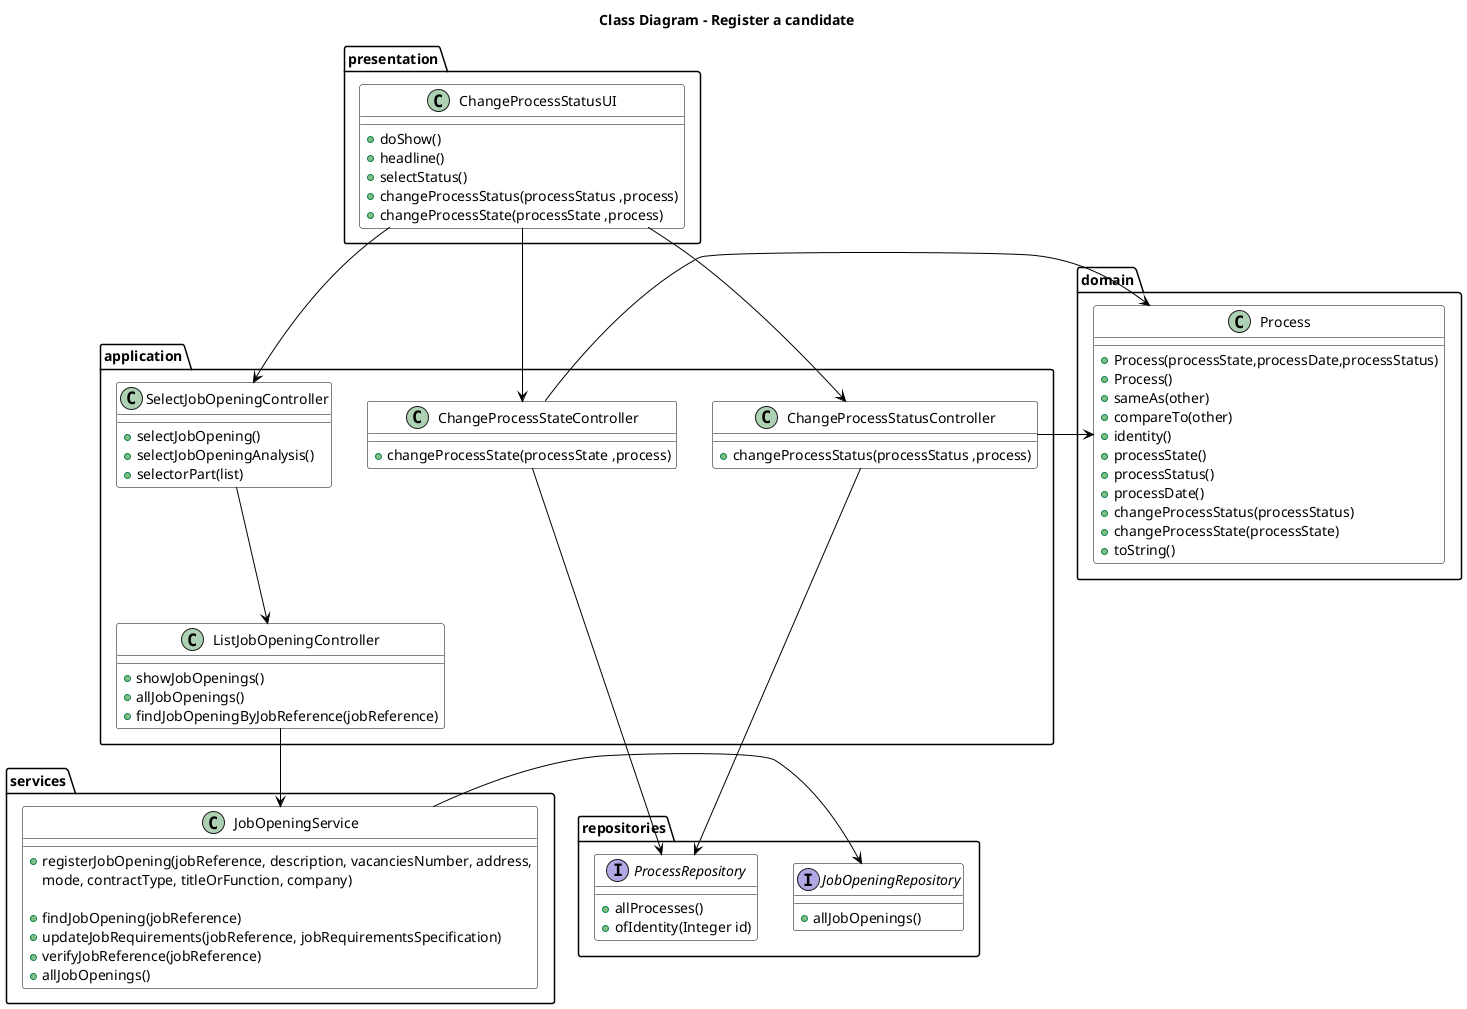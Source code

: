 @startuml
skinparam class {
    BackgroundColor White
    ArrowColor Black
    BorderColor Black
    FontColor Black
    FontSize 14
}

Title "Class Diagram - Register a candidate"

package "presentation" {
    class ChangeProcessStatusUI {
        + doShow()
        + headline()
        + selectStatus()
        + changeProcessStatus(processStatus ,process)
        + changeProcessState(processState ,process)
    }
}

package "application" {
    class ChangeProcessStatusController {
        + changeProcessStatus(processStatus ,process)
    }
    class ChangeProcessStateController {
        + changeProcessState(processState ,process)
    }
    class SelectJobOpeningController {
        + selectJobOpening()
        + selectJobOpeningAnalysis()
        + selectorPart(list)
    }
    class ListJobOpeningController {
        + showJobOpenings()
        + allJobOpenings()
        + findJobOpeningByJobReference(jobReference)
    }
}

package "repositories" {
    interface JobOpeningRepository {
        + allJobOpenings()
    }

    interface ProcessRepository {
        + allProcesses()
        + ofIdentity(Integer id)
    }
}

package "domain" {
    class Process {
        + Process(processState,processDate,processStatus)
        + Process()
        + sameAs(other)
        + compareTo(other)
        + identity()
        + processState()
        + processStatus()
        + processDate()
        + changeProcessStatus(processStatus)
        + changeProcessState(processState)
        + toString()
    }
}

package "services" {
    class JobOpeningService {
        + registerJobOpening(jobReference, description, vacanciesNumber, address,
            mode, contractType, titleOrFunction, company)

        + findJobOpening(jobReference)
        + updateJobRequirements(jobReference, jobRequirementsSpecification)
        + verifyJobReference(jobReference)
        + allJobOpenings()

    }
}

ChangeProcessStatusUI --> ChangeProcessStatusController
ChangeProcessStatusUI --> ChangeProcessStateController
ChangeProcessStatusUI --> SelectJobOpeningController

SelectJobOpeningController --> ListJobOpeningController

ListJobOpeningController --> JobOpeningService

JobOpeningService -> JobOpeningRepository
ChangeProcessStateController --> ProcessRepository
ChangeProcessStatusController --> ProcessRepository

ChangeProcessStateController -> Process
ChangeProcessStatusController -> Process

@enduml